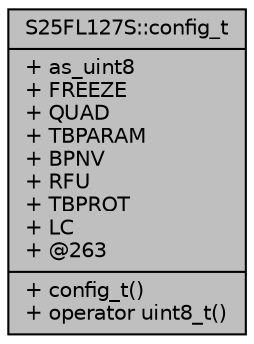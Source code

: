 digraph "S25FL127S::config_t"
{
  edge [fontname="Helvetica",fontsize="10",labelfontname="Helvetica",labelfontsize="10"];
  node [fontname="Helvetica",fontsize="10",shape=record];
  Node1 [label="{S25FL127S::config_t\n|+ as_uint8\l+ FREEZE\l+ QUAD\l+ TBPARAM\l+ BPNV\l+ RFU\l+ TBPROT\l+ LC\l+ @263\l|+ config_t()\l+ operator uint8_t()\l}",height=0.2,width=0.4,color="black", fillcolor="grey75", style="filled", fontcolor="black"];
}
